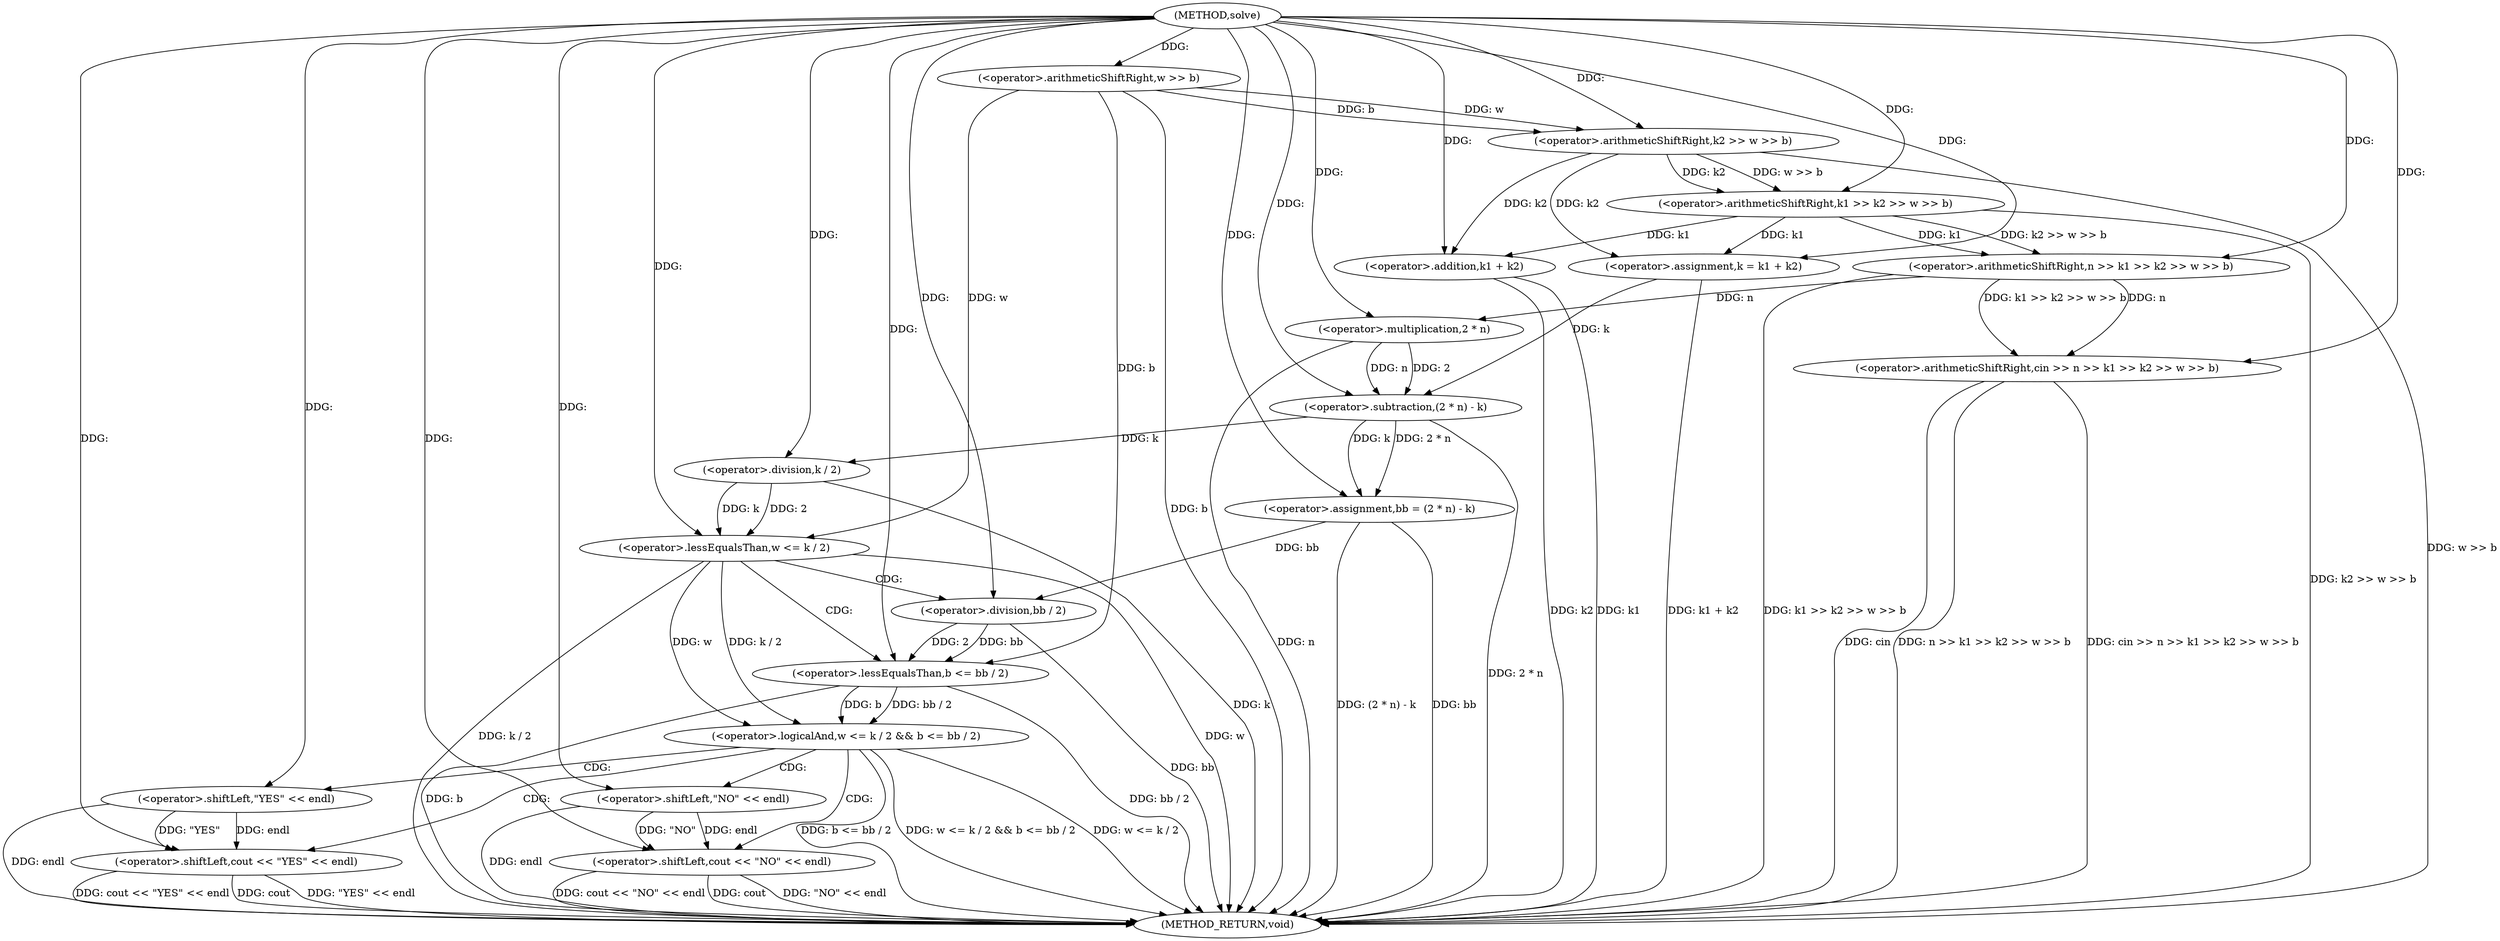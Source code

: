 digraph "solve" {  
"1000133" [label = "(METHOD,solve)" ]
"1000190" [label = "(METHOD_RETURN,void)" ]
"1000142" [label = "(<operator>.arithmeticShiftRight,cin >> n >> k1 >> k2 >> w >> b)" ]
"1000154" [label = "(<operator>.assignment,k = k1 + k2)" ]
"1000160" [label = "(<operator>.assignment,bb = (2 * n) - k)" ]
"1000168" [label = "(<operator>.logicalAnd,w <= k / 2 && b <= bb / 2)" ]
"1000179" [label = "(<operator>.shiftLeft,cout << \"YES\" << endl)" ]
"1000144" [label = "(<operator>.arithmeticShiftRight,n >> k1 >> k2 >> w >> b)" ]
"1000156" [label = "(<operator>.addition,k1 + k2)" ]
"1000162" [label = "(<operator>.subtraction,(2 * n) - k)" ]
"1000185" [label = "(<operator>.shiftLeft,cout << \"NO\" << endl)" ]
"1000146" [label = "(<operator>.arithmeticShiftRight,k1 >> k2 >> w >> b)" ]
"1000163" [label = "(<operator>.multiplication,2 * n)" ]
"1000169" [label = "(<operator>.lessEqualsThan,w <= k / 2)" ]
"1000174" [label = "(<operator>.lessEqualsThan,b <= bb / 2)" ]
"1000181" [label = "(<operator>.shiftLeft,\"YES\" << endl)" ]
"1000148" [label = "(<operator>.arithmeticShiftRight,k2 >> w >> b)" ]
"1000171" [label = "(<operator>.division,k / 2)" ]
"1000176" [label = "(<operator>.division,bb / 2)" ]
"1000187" [label = "(<operator>.shiftLeft,\"NO\" << endl)" ]
"1000150" [label = "(<operator>.arithmeticShiftRight,w >> b)" ]
  "1000150" -> "1000190"  [ label = "DDG: b"] 
  "1000148" -> "1000190"  [ label = "DDG: w >> b"] 
  "1000146" -> "1000190"  [ label = "DDG: k2 >> w >> b"] 
  "1000144" -> "1000190"  [ label = "DDG: k1 >> k2 >> w >> b"] 
  "1000142" -> "1000190"  [ label = "DDG: n >> k1 >> k2 >> w >> b"] 
  "1000142" -> "1000190"  [ label = "DDG: cin >> n >> k1 >> k2 >> w >> b"] 
  "1000156" -> "1000190"  [ label = "DDG: k1"] 
  "1000156" -> "1000190"  [ label = "DDG: k2"] 
  "1000154" -> "1000190"  [ label = "DDG: k1 + k2"] 
  "1000160" -> "1000190"  [ label = "DDG: bb"] 
  "1000163" -> "1000190"  [ label = "DDG: n"] 
  "1000162" -> "1000190"  [ label = "DDG: 2 * n"] 
  "1000160" -> "1000190"  [ label = "DDG: (2 * n) - k"] 
  "1000169" -> "1000190"  [ label = "DDG: w"] 
  "1000171" -> "1000190"  [ label = "DDG: k"] 
  "1000169" -> "1000190"  [ label = "DDG: k / 2"] 
  "1000168" -> "1000190"  [ label = "DDG: w <= k / 2"] 
  "1000174" -> "1000190"  [ label = "DDG: b"] 
  "1000176" -> "1000190"  [ label = "DDG: bb"] 
  "1000174" -> "1000190"  [ label = "DDG: bb / 2"] 
  "1000168" -> "1000190"  [ label = "DDG: b <= bb / 2"] 
  "1000168" -> "1000190"  [ label = "DDG: w <= k / 2 && b <= bb / 2"] 
  "1000185" -> "1000190"  [ label = "DDG: cout"] 
  "1000187" -> "1000190"  [ label = "DDG: endl"] 
  "1000185" -> "1000190"  [ label = "DDG: \"NO\" << endl"] 
  "1000185" -> "1000190"  [ label = "DDG: cout << \"NO\" << endl"] 
  "1000179" -> "1000190"  [ label = "DDG: cout"] 
  "1000181" -> "1000190"  [ label = "DDG: endl"] 
  "1000179" -> "1000190"  [ label = "DDG: \"YES\" << endl"] 
  "1000179" -> "1000190"  [ label = "DDG: cout << \"YES\" << endl"] 
  "1000142" -> "1000190"  [ label = "DDG: cin"] 
  "1000146" -> "1000154"  [ label = "DDG: k1"] 
  "1000133" -> "1000154"  [ label = "DDG: "] 
  "1000148" -> "1000154"  [ label = "DDG: k2"] 
  "1000162" -> "1000160"  [ label = "DDG: 2 * n"] 
  "1000162" -> "1000160"  [ label = "DDG: k"] 
  "1000133" -> "1000142"  [ label = "DDG: "] 
  "1000144" -> "1000142"  [ label = "DDG: k1 >> k2 >> w >> b"] 
  "1000144" -> "1000142"  [ label = "DDG: n"] 
  "1000133" -> "1000160"  [ label = "DDG: "] 
  "1000133" -> "1000144"  [ label = "DDG: "] 
  "1000146" -> "1000144"  [ label = "DDG: k2 >> w >> b"] 
  "1000146" -> "1000144"  [ label = "DDG: k1"] 
  "1000146" -> "1000156"  [ label = "DDG: k1"] 
  "1000133" -> "1000156"  [ label = "DDG: "] 
  "1000148" -> "1000156"  [ label = "DDG: k2"] 
  "1000163" -> "1000162"  [ label = "DDG: 2"] 
  "1000163" -> "1000162"  [ label = "DDG: n"] 
  "1000154" -> "1000162"  [ label = "DDG: k"] 
  "1000133" -> "1000162"  [ label = "DDG: "] 
  "1000169" -> "1000168"  [ label = "DDG: w"] 
  "1000169" -> "1000168"  [ label = "DDG: k / 2"] 
  "1000174" -> "1000168"  [ label = "DDG: bb / 2"] 
  "1000174" -> "1000168"  [ label = "DDG: b"] 
  "1000133" -> "1000179"  [ label = "DDG: "] 
  "1000181" -> "1000179"  [ label = "DDG: \"YES\""] 
  "1000181" -> "1000179"  [ label = "DDG: endl"] 
  "1000133" -> "1000146"  [ label = "DDG: "] 
  "1000148" -> "1000146"  [ label = "DDG: w >> b"] 
  "1000148" -> "1000146"  [ label = "DDG: k2"] 
  "1000133" -> "1000163"  [ label = "DDG: "] 
  "1000144" -> "1000163"  [ label = "DDG: n"] 
  "1000150" -> "1000169"  [ label = "DDG: w"] 
  "1000133" -> "1000169"  [ label = "DDG: "] 
  "1000171" -> "1000169"  [ label = "DDG: k"] 
  "1000171" -> "1000169"  [ label = "DDG: 2"] 
  "1000150" -> "1000174"  [ label = "DDG: b"] 
  "1000133" -> "1000174"  [ label = "DDG: "] 
  "1000176" -> "1000174"  [ label = "DDG: 2"] 
  "1000176" -> "1000174"  [ label = "DDG: bb"] 
  "1000133" -> "1000181"  [ label = "DDG: "] 
  "1000133" -> "1000185"  [ label = "DDG: "] 
  "1000187" -> "1000185"  [ label = "DDG: \"NO\""] 
  "1000187" -> "1000185"  [ label = "DDG: endl"] 
  "1000133" -> "1000148"  [ label = "DDG: "] 
  "1000150" -> "1000148"  [ label = "DDG: w"] 
  "1000150" -> "1000148"  [ label = "DDG: b"] 
  "1000162" -> "1000171"  [ label = "DDG: k"] 
  "1000133" -> "1000171"  [ label = "DDG: "] 
  "1000160" -> "1000176"  [ label = "DDG: bb"] 
  "1000133" -> "1000176"  [ label = "DDG: "] 
  "1000133" -> "1000187"  [ label = "DDG: "] 
  "1000133" -> "1000150"  [ label = "DDG: "] 
  "1000168" -> "1000179"  [ label = "CDG: "] 
  "1000168" -> "1000187"  [ label = "CDG: "] 
  "1000168" -> "1000181"  [ label = "CDG: "] 
  "1000168" -> "1000185"  [ label = "CDG: "] 
  "1000169" -> "1000176"  [ label = "CDG: "] 
  "1000169" -> "1000174"  [ label = "CDG: "] 
}
